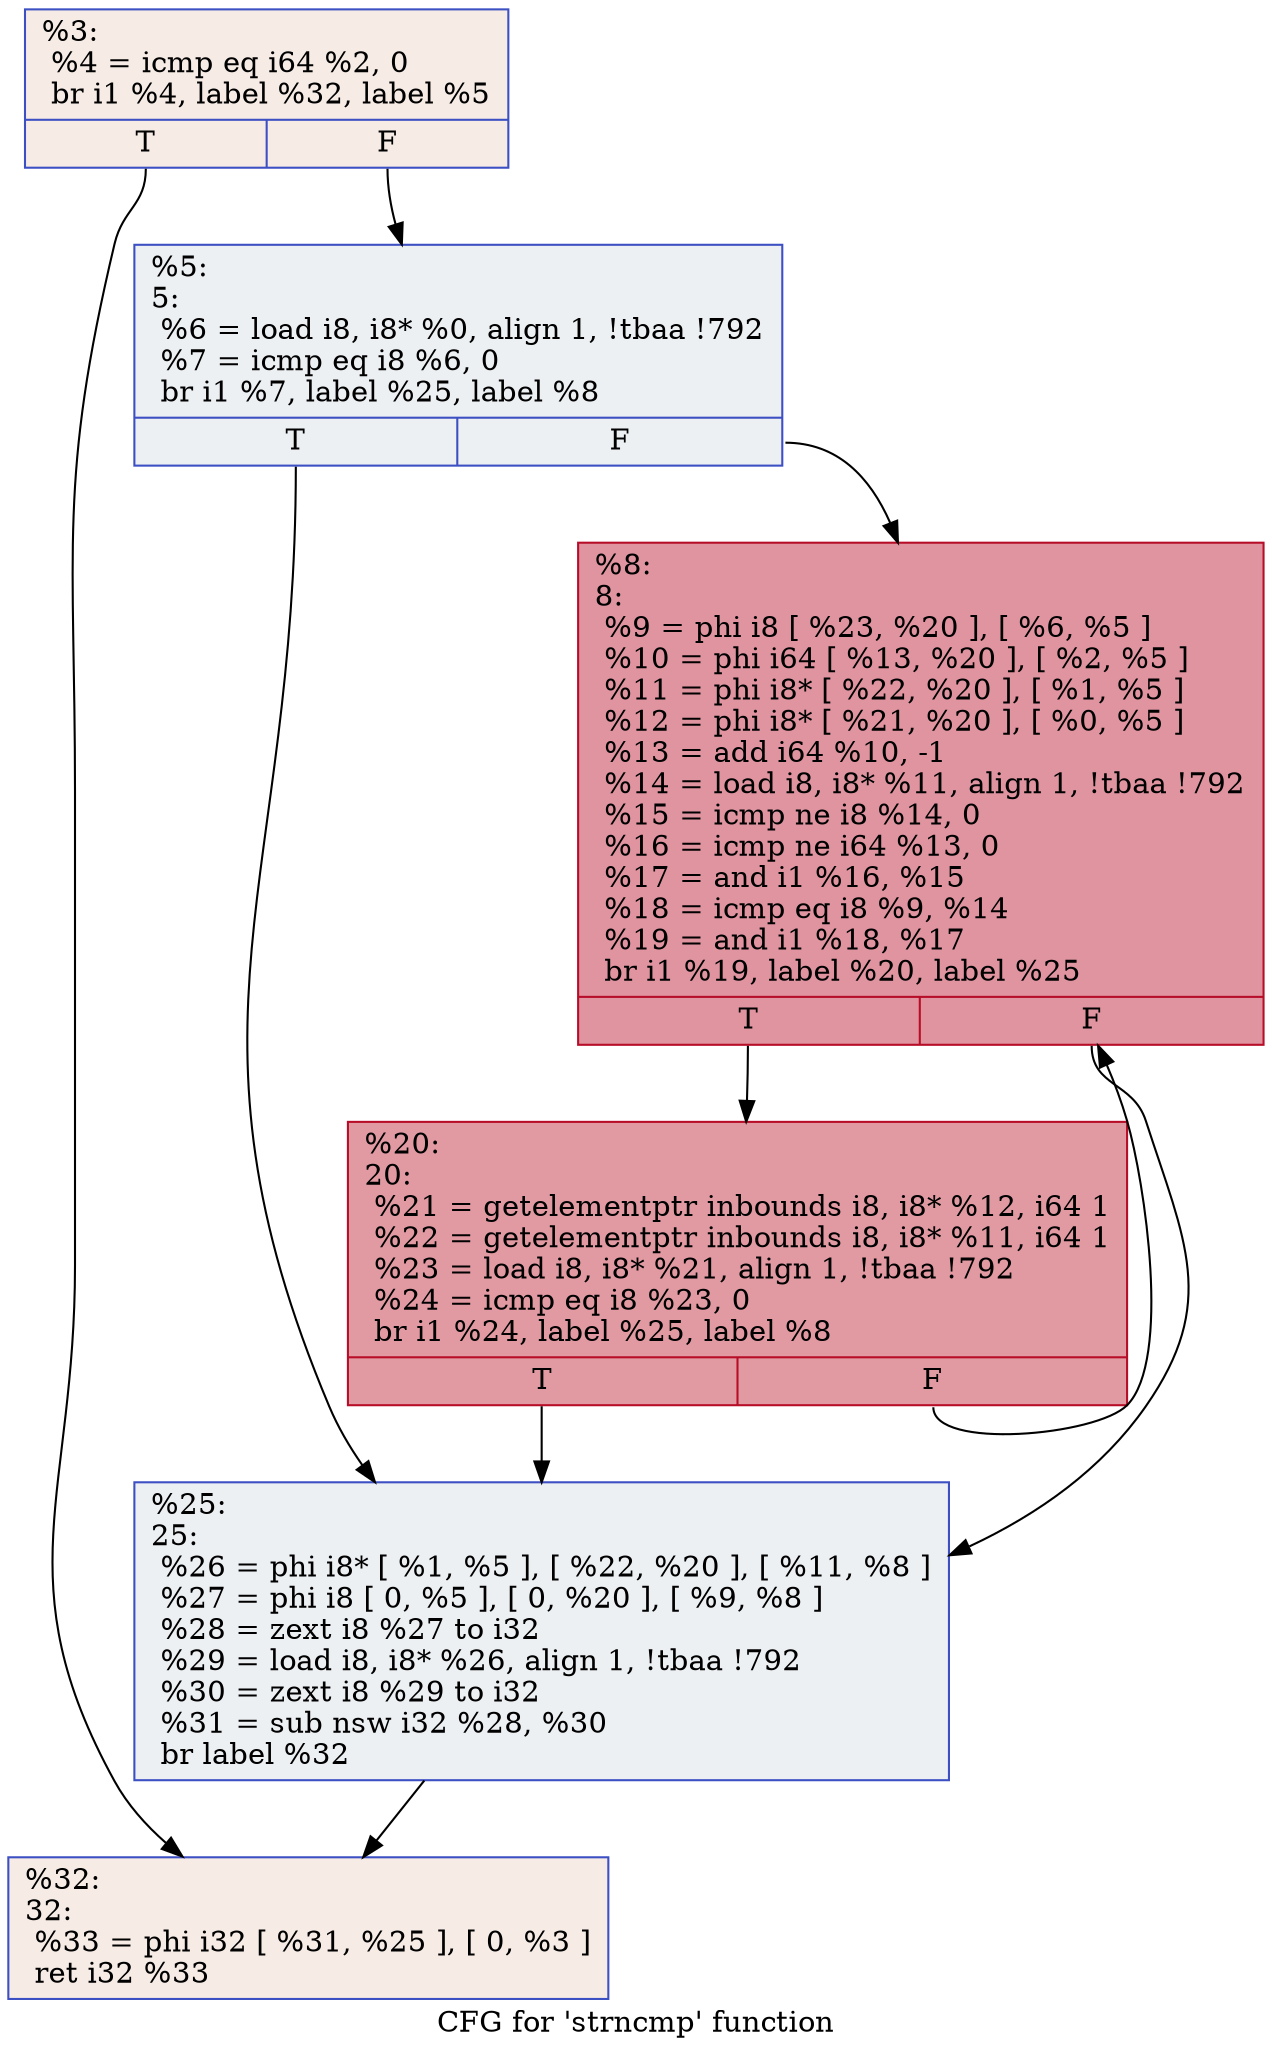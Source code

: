 digraph "CFG for 'strncmp' function" {
	label="CFG for 'strncmp' function";

	Node0x24ef960 [shape=record,color="#3d50c3ff", style=filled, fillcolor="#ecd3c570",label="{%3:\l  %4 = icmp eq i64 %2, 0\l  br i1 %4, label %32, label %5\l|{<s0>T|<s1>F}}"];
	Node0x24ef960:s0 -> Node0x24efbb0;
	Node0x24ef960:s1 -> Node0x24efa70;
	Node0x24efa70 [shape=record,color="#3d50c3ff", style=filled, fillcolor="#d6dce470",label="{%5:\l5:                                                \l  %6 = load i8, i8* %0, align 1, !tbaa !792\l  %7 = icmp eq i8 %6, 0\l  br i1 %7, label %25, label %8\l|{<s0>T|<s1>F}}"];
	Node0x24efa70:s0 -> Node0x24efb60;
	Node0x24efa70:s1 -> Node0x24efac0;
	Node0x24efac0 [shape=record,color="#b70d28ff", style=filled, fillcolor="#b70d2870",label="{%8:\l8:                                                \l  %9 = phi i8 [ %23, %20 ], [ %6, %5 ]\l  %10 = phi i64 [ %13, %20 ], [ %2, %5 ]\l  %11 = phi i8* [ %22, %20 ], [ %1, %5 ]\l  %12 = phi i8* [ %21, %20 ], [ %0, %5 ]\l  %13 = add i64 %10, -1\l  %14 = load i8, i8* %11, align 1, !tbaa !792\l  %15 = icmp ne i8 %14, 0\l  %16 = icmp ne i64 %13, 0\l  %17 = and i1 %16, %15\l  %18 = icmp eq i8 %9, %14\l  %19 = and i1 %18, %17\l  br i1 %19, label %20, label %25\l|{<s0>T|<s1>F}}"];
	Node0x24efac0:s0 -> Node0x24efb10;
	Node0x24efac0:s1 -> Node0x24efb60;
	Node0x24efb10 [shape=record,color="#b70d28ff", style=filled, fillcolor="#bb1b2c70",label="{%20:\l20:                                               \l  %21 = getelementptr inbounds i8, i8* %12, i64 1\l  %22 = getelementptr inbounds i8, i8* %11, i64 1\l  %23 = load i8, i8* %21, align 1, !tbaa !792\l  %24 = icmp eq i8 %23, 0\l  br i1 %24, label %25, label %8\l|{<s0>T|<s1>F}}"];
	Node0x24efb10:s0 -> Node0x24efb60;
	Node0x24efb10:s1 -> Node0x24efac0;
	Node0x24efb60 [shape=record,color="#3d50c3ff", style=filled, fillcolor="#d6dce470",label="{%25:\l25:                                               \l  %26 = phi i8* [ %1, %5 ], [ %22, %20 ], [ %11, %8 ]\l  %27 = phi i8 [ 0, %5 ], [ 0, %20 ], [ %9, %8 ]\l  %28 = zext i8 %27 to i32\l  %29 = load i8, i8* %26, align 1, !tbaa !792\l  %30 = zext i8 %29 to i32\l  %31 = sub nsw i32 %28, %30\l  br label %32\l}"];
	Node0x24efb60 -> Node0x24efbb0;
	Node0x24efbb0 [shape=record,color="#3d50c3ff", style=filled, fillcolor="#ecd3c570",label="{%32:\l32:                                               \l  %33 = phi i32 [ %31, %25 ], [ 0, %3 ]\l  ret i32 %33\l}"];
}
